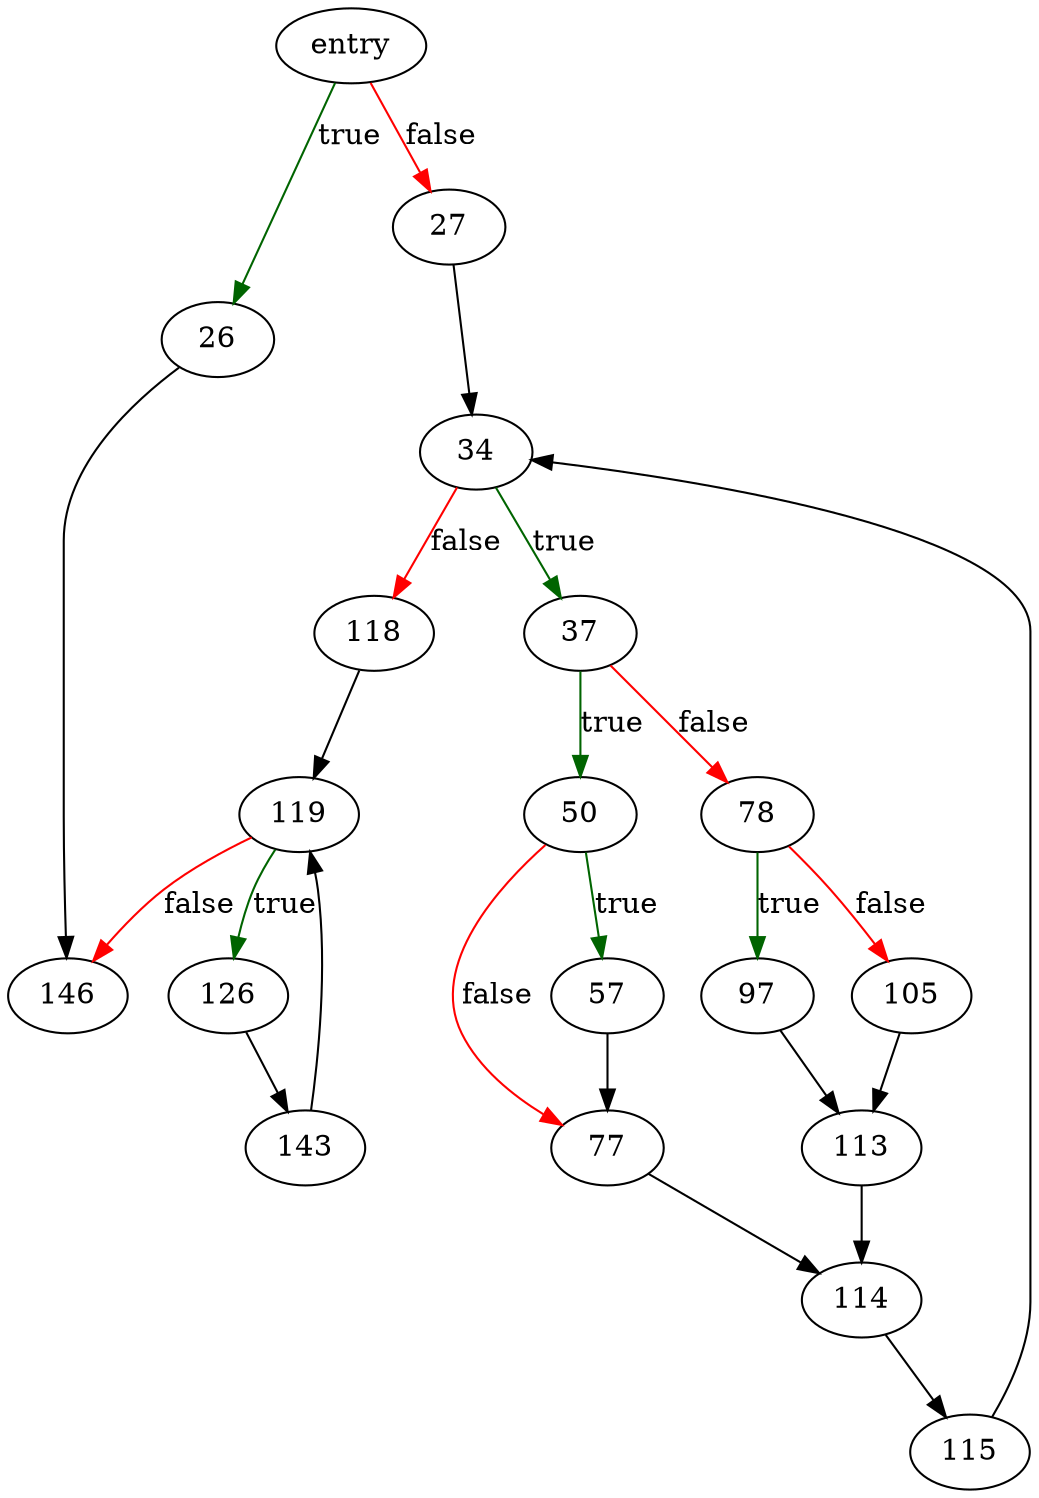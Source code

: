 digraph "openStatTable" {
	// Node definitions.
	5 [label=entry];
	26;
	27;
	34;
	37;
	50;
	57;
	77;
	78;
	97;
	105;
	113;
	114;
	115;
	118;
	119;
	126;
	143;
	146;

	// Edge definitions.
	5 -> 26 [
		color=darkgreen
		label=true
	];
	5 -> 27 [
		color=red
		label=false
	];
	26 -> 146;
	27 -> 34;
	34 -> 37 [
		color=darkgreen
		label=true
	];
	34 -> 118 [
		color=red
		label=false
	];
	37 -> 50 [
		color=darkgreen
		label=true
	];
	37 -> 78 [
		color=red
		label=false
	];
	50 -> 57 [
		color=darkgreen
		label=true
	];
	50 -> 77 [
		color=red
		label=false
	];
	57 -> 77;
	77 -> 114;
	78 -> 97 [
		color=darkgreen
		label=true
	];
	78 -> 105 [
		color=red
		label=false
	];
	97 -> 113;
	105 -> 113;
	113 -> 114;
	114 -> 115;
	115 -> 34;
	118 -> 119;
	119 -> 126 [
		color=darkgreen
		label=true
	];
	119 -> 146 [
		color=red
		label=false
	];
	126 -> 143;
	143 -> 119;
}
